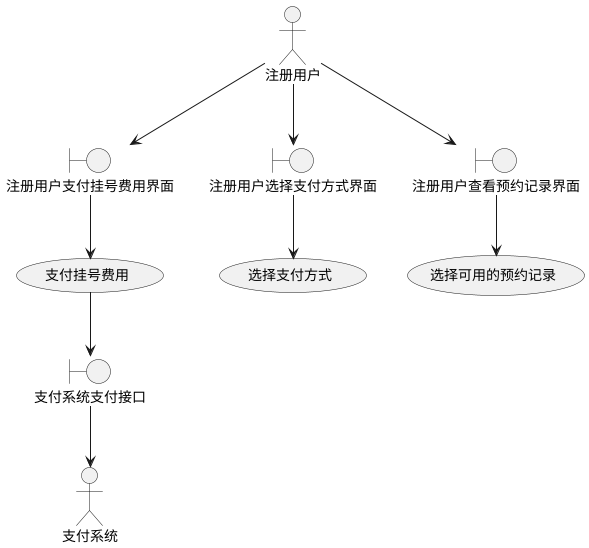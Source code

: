 @startuml
'https://plantuml.com/use-case-diagram
actor 注册用户 as user
actor 支付系统 as paySystem

usecase 支付挂号费用 as pay
usecase 选择可用的预约记录 as bookingRecord
usecase 选择支付方式 as payMethod

boundary 注册用户支付挂号费用界面 as payUI
boundary 注册用户选择支付方式界面 as payMethodUI
boundary 注册用户查看预约记录界面 as bookingRecordUI
boundary 支付系统支付接口 as payInterface

user --> payUI
payUI --> pay

user --> bookingRecordUI
bookingRecordUI --> bookingRecord

user --> payMethodUI
payMethodUI --> payMethod

pay --> payInterface
payInterface --> paySystem

@enduml